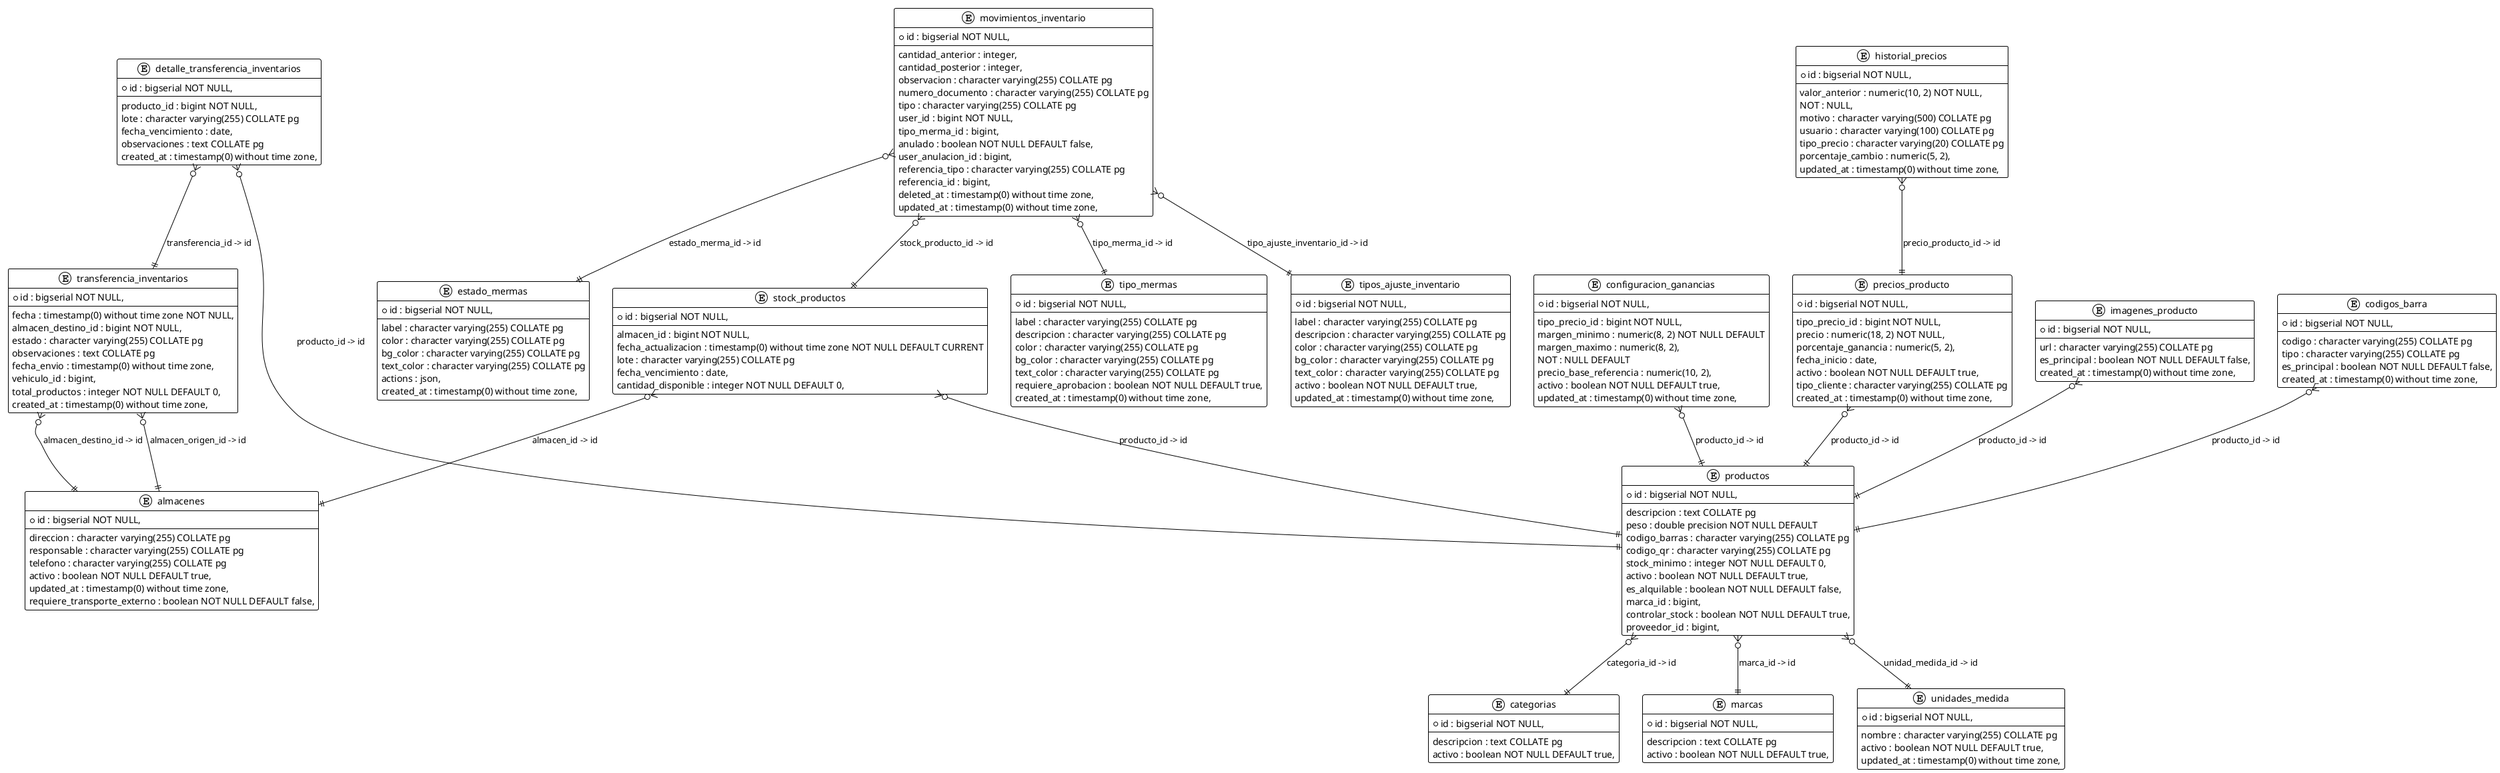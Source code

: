 @startuml
!theme plain

entity productos {
  *id : bigserial NOT NULL,
  --
  descripcion : text COLLATE pg
  peso : double precision NOT NULL DEFAULT
  codigo_barras : character varying(255) COLLATE pg
  codigo_qr : character varying(255) COLLATE pg
  stock_minimo : integer NOT NULL DEFAULT 0,
  activo : boolean NOT NULL DEFAULT true,
  es_alquilable : boolean NOT NULL DEFAULT false,
  marca_id : bigint,
  controlar_stock : boolean NOT NULL DEFAULT true,
  proveedor_id : bigint,
}

entity categorias {
  *id : bigserial NOT NULL,
  --
  descripcion : text COLLATE pg
  activo : boolean NOT NULL DEFAULT true,
}

entity marcas {
  *id : bigserial NOT NULL,
  --
  descripcion : text COLLATE pg
  activo : boolean NOT NULL DEFAULT true,
}

entity unidades_medida {
  *id : bigserial NOT NULL,
  --
  nombre : character varying(255) COLLATE pg
  activo : boolean NOT NULL DEFAULT true,
  updated_at : timestamp(0) without time zone,
}

entity stock_productos {
  *id : bigserial NOT NULL,
  --
  almacen_id : bigint NOT NULL,
  fecha_actualizacion : timestamp(0) without time zone NOT NULL DEFAULT CURRENT
  lote : character varying(255) COLLATE pg
  fecha_vencimiento : date,
  cantidad_disponible : integer NOT NULL DEFAULT 0,
}

entity movimientos_inventario {
  *id : bigserial NOT NULL,
  --
  cantidad_anterior : integer,
  cantidad_posterior : integer,
  observacion : character varying(255) COLLATE pg
  numero_documento : character varying(255) COLLATE pg
  tipo : character varying(255) COLLATE pg
  user_id : bigint NOT NULL,
  tipo_merma_id : bigint,
  anulado : boolean NOT NULL DEFAULT false,
  user_anulacion_id : bigint,
  referencia_tipo : character varying(255) COLLATE pg
  referencia_id : bigint,
  deleted_at : timestamp(0) without time zone,
  updated_at : timestamp(0) without time zone,
}

entity tipo_mermas {
  *id : bigserial NOT NULL,
  --
  label : character varying(255) COLLATE pg
  descripcion : character varying(255) COLLATE pg
  color : character varying(255) COLLATE pg
  bg_color : character varying(255) COLLATE pg
  text_color : character varying(255) COLLATE pg
  requiere_aprobacion : boolean NOT NULL DEFAULT true,
  created_at : timestamp(0) without time zone,
}

entity tipos_ajuste_inventario {
  *id : bigserial NOT NULL,
  --
  label : character varying(255) COLLATE pg
  descripcion : character varying(255) COLLATE pg
  color : character varying(255) COLLATE pg
  bg_color : character varying(255) COLLATE pg
  text_color : character varying(255) COLLATE pg
  activo : boolean NOT NULL DEFAULT true,
  updated_at : timestamp(0) without time zone,
}

entity estado_mermas {
  *id : bigserial NOT NULL,
  --
  label : character varying(255) COLLATE pg
  color : character varying(255) COLLATE pg
  bg_color : character varying(255) COLLATE pg
  text_color : character varying(255) COLLATE pg
  actions : json,
  created_at : timestamp(0) without time zone,
}

entity transferencia_inventarios {
  *id : bigserial NOT NULL,
  --
  fecha : timestamp(0) without time zone NOT NULL,
  almacen_destino_id : bigint NOT NULL,
  estado : character varying(255) COLLATE pg
  observaciones : text COLLATE pg
  fecha_envio : timestamp(0) without time zone,
  vehiculo_id : bigint,
  total_productos : integer NOT NULL DEFAULT 0,
  created_at : timestamp(0) without time zone,
}

entity detalle_transferencia_inventarios {
  *id : bigserial NOT NULL,
  --
  producto_id : bigint NOT NULL,
  lote : character varying(255) COLLATE pg
  fecha_vencimiento : date,
  observaciones : text COLLATE pg
  created_at : timestamp(0) without time zone,
}

entity configuracion_ganancias {
  *id : bigserial NOT NULL,
  --
  tipo_precio_id : bigint NOT NULL,
  margen_minimo : numeric(8, 2) NOT NULL DEFAULT
  margen_maximo : numeric(8, 2),
  NOT : NULL DEFAULT
  precio_base_referencia : numeric(10, 2),
  activo : boolean NOT NULL DEFAULT true,
  updated_at : timestamp(0) without time zone,
}

entity precios_producto {
  *id : bigserial NOT NULL,
  --
  tipo_precio_id : bigint NOT NULL,
  precio : numeric(18, 2) NOT NULL,
  porcentaje_ganancia : numeric(5, 2),
  fecha_inicio : date,
  activo : boolean NOT NULL DEFAULT true,
  tipo_cliente : character varying(255) COLLATE pg
  created_at : timestamp(0) without time zone,
}

entity historial_precios {
  *id : bigserial NOT NULL,
  --
  valor_anterior : numeric(10, 2) NOT NULL,
  NOT : NULL,
  motivo : character varying(500) COLLATE pg
  usuario : character varying(100) COLLATE pg
  tipo_precio : character varying(20) COLLATE pg
  porcentaje_cambio : numeric(5, 2),
  updated_at : timestamp(0) without time zone,
}

entity imagenes_producto {
  *id : bigserial NOT NULL,
  --
  url : character varying(255) COLLATE pg
  es_principal : boolean NOT NULL DEFAULT false,
  created_at : timestamp(0) without time zone,
}

entity codigos_barra {
  *id : bigserial NOT NULL,
  --
  codigo : character varying(255) COLLATE pg
  tipo : character varying(255) COLLATE pg
  es_principal : boolean NOT NULL DEFAULT false,
  created_at : timestamp(0) without time zone,
}

entity almacenes {
  *id : bigserial NOT NULL,
  --
  direccion : character varying(255) COLLATE pg
  responsable : character varying(255) COLLATE pg
  telefono : character varying(255) COLLATE pg
  activo : boolean NOT NULL DEFAULT true,
  updated_at : timestamp(0) without time zone,
  requiere_transporte_externo : boolean NOT NULL DEFAULT false,
}

codigos_barra }o--|| productos : producto_id -> id
configuracion_ganancias }o--|| productos : producto_id -> id
detalle_transferencia_inventarios }o--|| productos : producto_id -> id
detalle_transferencia_inventarios }o--|| transferencia_inventarios : transferencia_id -> id
historial_precios }o--|| precios_producto : precio_producto_id -> id
imagenes_producto }o--|| productos : producto_id -> id
movimientos_inventario }o--|| estado_mermas : estado_merma_id -> id
movimientos_inventario }o--|| stock_productos : stock_producto_id -> id
movimientos_inventario }o--|| tipos_ajuste_inventario : tipo_ajuste_inventario_id -> id
movimientos_inventario }o--|| tipo_mermas : tipo_merma_id -> id
precios_producto }o--|| productos : producto_id -> id
productos }o--|| categorias : categoria_id -> id
productos }o--|| marcas : marca_id -> id
productos }o--|| unidades_medida : unidad_medida_id -> id
stock_productos }o--|| almacenes : almacen_id -> id
stock_productos }o--|| productos : producto_id -> id
transferencia_inventarios }o--|| almacenes : almacen_destino_id -> id
transferencia_inventarios }o--|| almacenes : almacen_origen_id -> id
@enduml